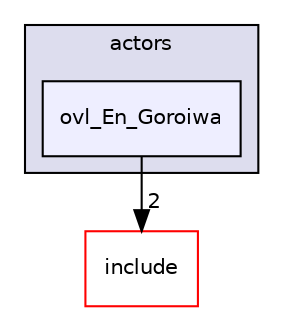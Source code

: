 digraph "src/overlays/actors/ovl_En_Goroiwa" {
  compound=true
  node [ fontsize="10", fontname="Helvetica"];
  edge [ labelfontsize="10", labelfontname="Helvetica"];
  subgraph clusterdir_e93473484be31ce7bcb356bd643a22f8 {
    graph [ bgcolor="#ddddee", pencolor="black", label="actors" fontname="Helvetica", fontsize="10", URL="dir_e93473484be31ce7bcb356bd643a22f8.html"]
  dir_d2a0947001c8f63ae6654b3046083696 [shape=box, label="ovl_En_Goroiwa", style="filled", fillcolor="#eeeeff", pencolor="black", URL="dir_d2a0947001c8f63ae6654b3046083696.html"];
  }
  dir_d44c64559bbebec7f509842c48db8b23 [shape=box label="include" fillcolor="white" style="filled" color="red" URL="dir_d44c64559bbebec7f509842c48db8b23.html"];
  dir_d2a0947001c8f63ae6654b3046083696->dir_d44c64559bbebec7f509842c48db8b23 [headlabel="2", labeldistance=1.5 headhref="dir_000258_000000.html"];
}
